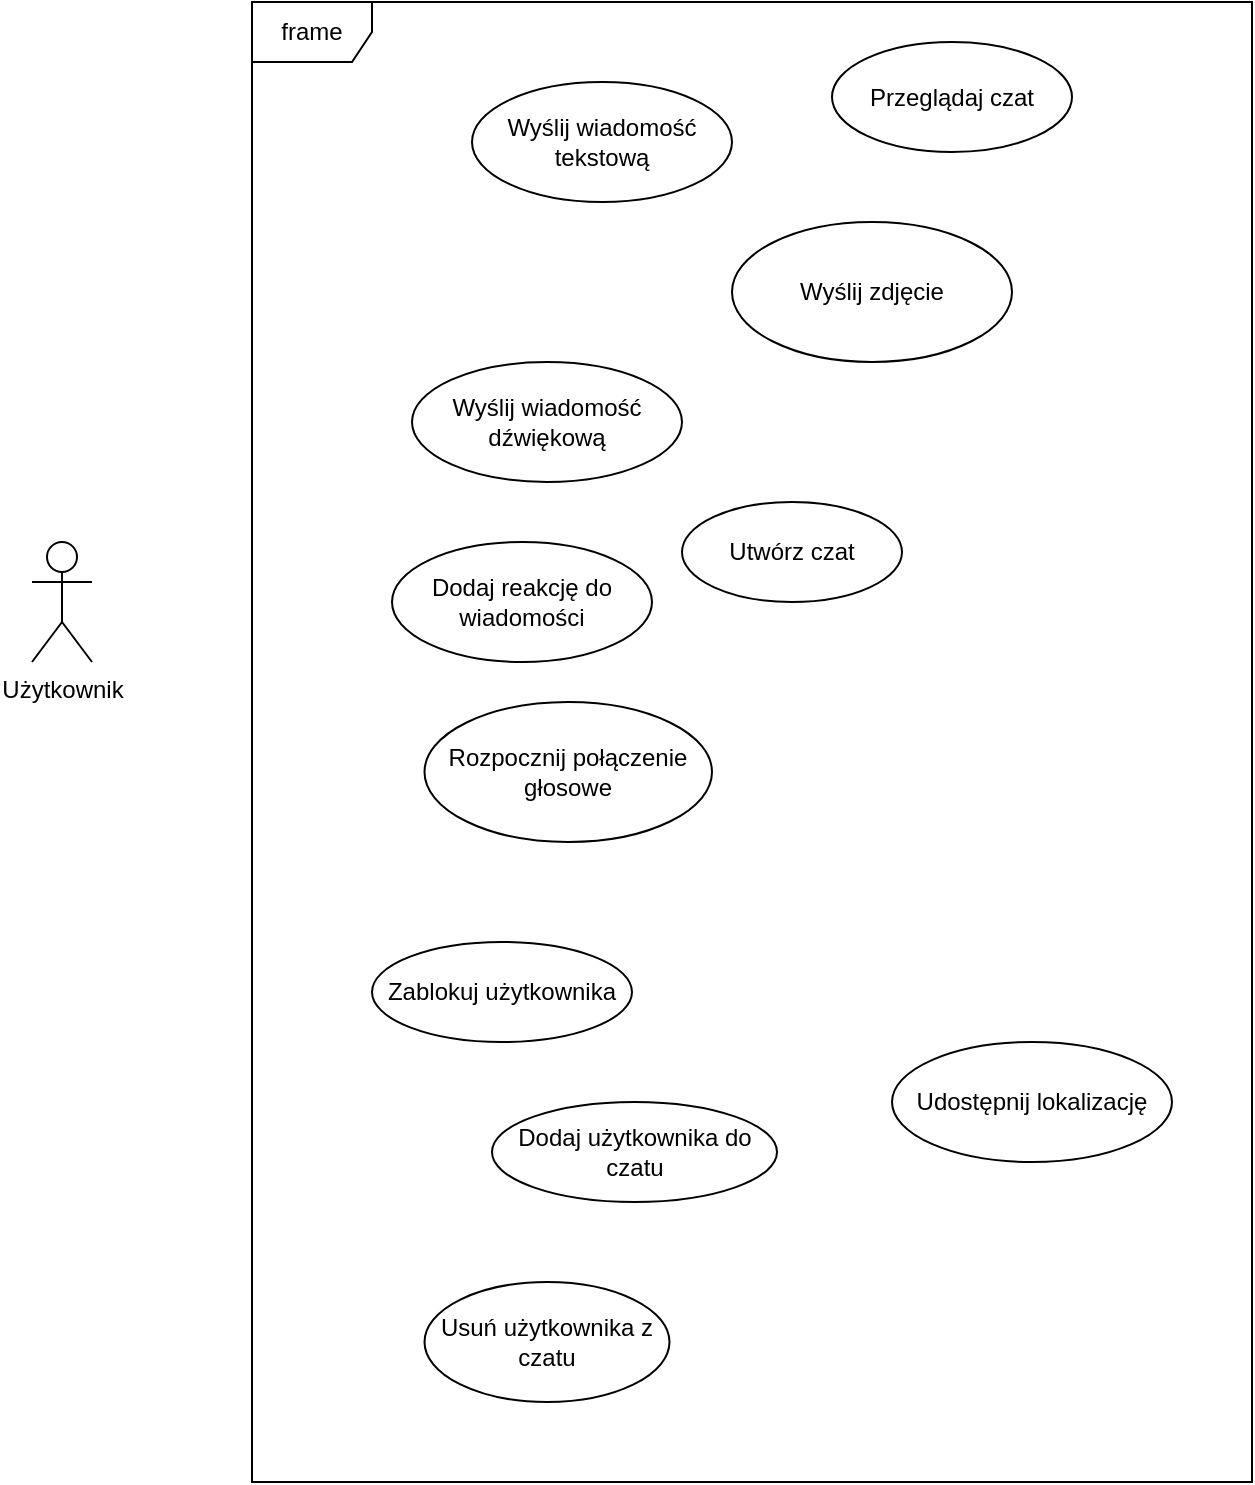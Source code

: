 <mxfile version="26.2.4" pages="3">
  <diagram name="Page-1" id="v_15SCE-572wQa_8veFo">
    <mxGraphModel dx="1190" dy="696" grid="1" gridSize="10" guides="1" tooltips="1" connect="1" arrows="1" fold="1" page="1" pageScale="1" pageWidth="850" pageHeight="1100" math="0" shadow="0">
      <root>
        <mxCell id="0" />
        <mxCell id="1" parent="0" />
        <mxCell id="vSTN6Diw2wIvGlX7Q6Qh-1" value="frame" style="shape=umlFrame;whiteSpace=wrap;html=1;pointerEvents=0;" parent="1" vertex="1">
          <mxGeometry x="210" y="60" width="500" height="740" as="geometry" />
        </mxCell>
        <mxCell id="vSTN6Diw2wIvGlX7Q6Qh-2" value="Użytkownik" style="shape=umlActor;verticalLabelPosition=bottom;verticalAlign=top;html=1;" parent="1" vertex="1">
          <mxGeometry x="100" y="330" width="30" height="60" as="geometry" />
        </mxCell>
        <mxCell id="rVkgeNe9eemyirqyG1fS-6" value="Zablokuj użytkownika" style="ellipse;whiteSpace=wrap;html=1;" vertex="1" parent="1">
          <mxGeometry x="270" y="530" width="130" height="50" as="geometry" />
        </mxCell>
        <mxCell id="rVkgeNe9eemyirqyG1fS-7" value="Dodaj użytkownika do czatu" style="ellipse;whiteSpace=wrap;html=1;" vertex="1" parent="1">
          <mxGeometry x="330" y="610" width="142.5" height="50" as="geometry" />
        </mxCell>
        <mxCell id="rVkgeNe9eemyirqyG1fS-8" value="Usuń użytkownika z czatu" style="ellipse;whiteSpace=wrap;html=1;" vertex="1" parent="1">
          <mxGeometry x="296.25" y="700" width="122.5" height="60" as="geometry" />
        </mxCell>
        <mxCell id="rVkgeNe9eemyirqyG1fS-9" value="Udostępnij lokalizację" style="ellipse;whiteSpace=wrap;html=1;" vertex="1" parent="1">
          <mxGeometry x="530" y="580" width="140" height="60" as="geometry" />
        </mxCell>
        <mxCell id="rVkgeNe9eemyirqyG1fS-10" value="Przeglądaj czat" style="ellipse;whiteSpace=wrap;html=1;" vertex="1" parent="1">
          <mxGeometry x="500" y="80" width="120" height="55" as="geometry" />
        </mxCell>
        <mxCell id="26oBZDTvgFsPIgkjkrH8-1" value="Wyślij wiadomość tekstową" style="ellipse;whiteSpace=wrap;html=1;" vertex="1" parent="1">
          <mxGeometry x="320" y="100" width="130" height="60" as="geometry" />
        </mxCell>
        <mxCell id="26oBZDTvgFsPIgkjkrH8-2" value="Wyślij zdjęcie" style="ellipse;whiteSpace=wrap;html=1;" vertex="1" parent="1">
          <mxGeometry x="450" y="170" width="140" height="70" as="geometry" />
        </mxCell>
        <mxCell id="26oBZDTvgFsPIgkjkrH8-3" value="Wyślij wiadomość dźwiękową" style="ellipse;whiteSpace=wrap;html=1;" vertex="1" parent="1">
          <mxGeometry x="290" y="240" width="135" height="60" as="geometry" />
        </mxCell>
        <mxCell id="26oBZDTvgFsPIgkjkrH8-4" value="Utwórz czat" style="ellipse;whiteSpace=wrap;html=1;" vertex="1" parent="1">
          <mxGeometry x="425" y="310" width="110" height="50" as="geometry" />
        </mxCell>
        <mxCell id="26oBZDTvgFsPIgkjkrH8-5" value="Dodaj reakcję do wiadomości" style="ellipse;whiteSpace=wrap;html=1;" vertex="1" parent="1">
          <mxGeometry x="280" y="330" width="130" height="60" as="geometry" />
        </mxCell>
        <mxCell id="26oBZDTvgFsPIgkjkrH8-6" value="Rozpocznij połączenie głosowe" style="ellipse;whiteSpace=wrap;html=1;" vertex="1" parent="1">
          <mxGeometry x="296.25" y="410" width="143.75" height="70" as="geometry" />
        </mxCell>
      </root>
    </mxGraphModel>
  </diagram>
  <diagram id="fFqvYXPcRhw6CR4nWzZR" name="Strona-2">
    <mxGraphModel dx="1428" dy="835" grid="1" gridSize="10" guides="1" tooltips="1" connect="1" arrows="1" fold="1" page="1" pageScale="1" pageWidth="827" pageHeight="1169" math="0" shadow="0">
      <root>
        <mxCell id="0" />
        <mxCell id="1" parent="0" />
        <mxCell id="-1WmBcpgsWetizu-c4b6-1" value="Zarządzanie użytkownikami" style="shape=umlFrame;whiteSpace=wrap;html=1;pointerEvents=0;width=320;height=30;" parent="1" vertex="1">
          <mxGeometry x="210" y="60" width="410" height="550" as="geometry" />
        </mxCell>
        <mxCell id="-1WmBcpgsWetizu-c4b6-43" style="edgeStyle=orthogonalEdgeStyle;rounded=0;orthogonalLoop=1;jettySize=auto;html=1;exitX=0.5;exitY=0.5;exitDx=0;exitDy=0;exitPerimeter=0;entryX=1;entryY=0.5;entryDx=0;entryDy=0;" parent="1" source="-1WmBcpgsWetizu-c4b6-2" target="-1WmBcpgsWetizu-c4b6-24" edge="1">
          <mxGeometry relative="1" as="geometry" />
        </mxCell>
        <mxCell id="-1WmBcpgsWetizu-c4b6-44" style="edgeStyle=orthogonalEdgeStyle;rounded=0;orthogonalLoop=1;jettySize=auto;html=1;exitX=0.5;exitY=0.5;exitDx=0;exitDy=0;exitPerimeter=0;entryX=1;entryY=0.5;entryDx=0;entryDy=0;" parent="1" source="-1WmBcpgsWetizu-c4b6-2" target="-1WmBcpgsWetizu-c4b6-11" edge="1">
          <mxGeometry relative="1" as="geometry" />
        </mxCell>
        <mxCell id="-1WmBcpgsWetizu-c4b6-2" value="&lt;div&gt;Instytucja publiczna&lt;/div&gt;&lt;div&gt;&lt;br&gt;&lt;/div&gt;" style="shape=umlActor;html=1;verticalLabelPosition=bottom;verticalAlign=top;align=center;" parent="1" vertex="1">
          <mxGeometry x="640" y="250" width="70" height="120" as="geometry" />
        </mxCell>
        <mxCell id="-1WmBcpgsWetizu-c4b6-3" value="Rejestracja nowego użytkownika" style="ellipse;whiteSpace=wrap;html=1;" parent="1" vertex="1">
          <mxGeometry x="230" y="100" width="150" height="40" as="geometry" />
        </mxCell>
        <mxCell id="-1WmBcpgsWetizu-c4b6-10" value="Logowanie użytkownika" style="ellipse;whiteSpace=wrap;html=1;" parent="1" vertex="1">
          <mxGeometry x="230" y="150" width="150" height="40" as="geometry" />
        </mxCell>
        <mxCell id="-1WmBcpgsWetizu-c4b6-11" value="Manualna weryfikacja konta" style="ellipse;whiteSpace=wrap;html=1;" parent="1" vertex="1">
          <mxGeometry x="430" y="250" width="150" height="40" as="geometry" />
        </mxCell>
        <mxCell id="-1WmBcpgsWetizu-c4b6-33" style="edgeStyle=orthogonalEdgeStyle;rounded=0;orthogonalLoop=1;jettySize=auto;html=1;exitX=0.5;exitY=0.5;exitDx=0;exitDy=0;exitPerimeter=0;" parent="1" source="-1WmBcpgsWetizu-c4b6-14" target="-1WmBcpgsWetizu-c4b6-16" edge="1">
          <mxGeometry relative="1" as="geometry" />
        </mxCell>
        <mxCell id="-1WmBcpgsWetizu-c4b6-34" style="edgeStyle=orthogonalEdgeStyle;rounded=0;orthogonalLoop=1;jettySize=auto;html=1;exitX=0.5;exitY=0.5;exitDx=0;exitDy=0;exitPerimeter=0;entryX=0;entryY=0.5;entryDx=0;entryDy=0;" parent="1" source="-1WmBcpgsWetizu-c4b6-14" target="-1WmBcpgsWetizu-c4b6-19" edge="1">
          <mxGeometry relative="1" as="geometry" />
        </mxCell>
        <mxCell id="-1WmBcpgsWetizu-c4b6-35" style="edgeStyle=orthogonalEdgeStyle;rounded=0;orthogonalLoop=1;jettySize=auto;html=1;exitX=0.5;exitY=0.5;exitDx=0;exitDy=0;exitPerimeter=0;entryX=0;entryY=0.5;entryDx=0;entryDy=0;" parent="1" source="-1WmBcpgsWetizu-c4b6-14" target="-1WmBcpgsWetizu-c4b6-20" edge="1">
          <mxGeometry relative="1" as="geometry" />
        </mxCell>
        <mxCell id="-1WmBcpgsWetizu-c4b6-36" style="edgeStyle=orthogonalEdgeStyle;rounded=0;orthogonalLoop=1;jettySize=auto;html=1;exitX=0.5;exitY=0.5;exitDx=0;exitDy=0;exitPerimeter=0;entryX=0;entryY=0.5;entryDx=0;entryDy=0;" parent="1" source="-1WmBcpgsWetizu-c4b6-14" target="-1WmBcpgsWetizu-c4b6-21" edge="1">
          <mxGeometry relative="1" as="geometry" />
        </mxCell>
        <mxCell id="-1WmBcpgsWetizu-c4b6-37" style="edgeStyle=orthogonalEdgeStyle;rounded=0;orthogonalLoop=1;jettySize=auto;html=1;exitX=0.5;exitY=0.5;exitDx=0;exitDy=0;exitPerimeter=0;entryX=0;entryY=0.5;entryDx=0;entryDy=0;" parent="1" source="-1WmBcpgsWetizu-c4b6-14" target="-1WmBcpgsWetizu-c4b6-22" edge="1">
          <mxGeometry relative="1" as="geometry" />
        </mxCell>
        <mxCell id="-1WmBcpgsWetizu-c4b6-38" style="edgeStyle=orthogonalEdgeStyle;rounded=0;orthogonalLoop=1;jettySize=auto;html=1;exitX=0.5;exitY=0.5;exitDx=0;exitDy=0;exitPerimeter=0;entryX=0;entryY=0.5;entryDx=0;entryDy=0;" parent="1" source="-1WmBcpgsWetizu-c4b6-14" target="-1WmBcpgsWetizu-c4b6-23" edge="1">
          <mxGeometry relative="1" as="geometry" />
        </mxCell>
        <mxCell id="-1WmBcpgsWetizu-c4b6-39" style="edgeStyle=orthogonalEdgeStyle;rounded=0;orthogonalLoop=1;jettySize=auto;html=1;exitX=0.5;exitY=0.5;exitDx=0;exitDy=0;exitPerimeter=0;" parent="1" source="-1WmBcpgsWetizu-c4b6-14" target="-1WmBcpgsWetizu-c4b6-18" edge="1">
          <mxGeometry relative="1" as="geometry" />
        </mxCell>
        <mxCell id="-1WmBcpgsWetizu-c4b6-40" style="edgeStyle=orthogonalEdgeStyle;rounded=0;orthogonalLoop=1;jettySize=auto;html=1;exitX=0.5;exitY=0.5;exitDx=0;exitDy=0;exitPerimeter=0;" parent="1" source="-1WmBcpgsWetizu-c4b6-14" target="-1WmBcpgsWetizu-c4b6-15" edge="1">
          <mxGeometry relative="1" as="geometry" />
        </mxCell>
        <mxCell id="-1WmBcpgsWetizu-c4b6-41" style="edgeStyle=orthogonalEdgeStyle;rounded=0;orthogonalLoop=1;jettySize=auto;html=1;exitX=0.5;exitY=0.5;exitDx=0;exitDy=0;exitPerimeter=0;entryX=0;entryY=0.5;entryDx=0;entryDy=0;" parent="1" source="-1WmBcpgsWetizu-c4b6-14" target="-1WmBcpgsWetizu-c4b6-10" edge="1">
          <mxGeometry relative="1" as="geometry" />
        </mxCell>
        <mxCell id="-1WmBcpgsWetizu-c4b6-42" style="edgeStyle=orthogonalEdgeStyle;rounded=0;orthogonalLoop=1;jettySize=auto;html=1;exitX=0.5;exitY=0.5;exitDx=0;exitDy=0;exitPerimeter=0;entryX=0;entryY=0.5;entryDx=0;entryDy=0;" parent="1" source="-1WmBcpgsWetizu-c4b6-14" target="-1WmBcpgsWetizu-c4b6-3" edge="1">
          <mxGeometry relative="1" as="geometry" />
        </mxCell>
        <mxCell id="-1WmBcpgsWetizu-c4b6-14" value="&lt;div&gt;Klient&lt;/div&gt;&lt;div&gt;&lt;br&gt;&lt;/div&gt;" style="shape=umlActor;html=1;verticalLabelPosition=bottom;verticalAlign=top;align=center;" parent="1" vertex="1">
          <mxGeometry x="120" y="240" width="70" height="120" as="geometry" />
        </mxCell>
        <mxCell id="-1WmBcpgsWetizu-c4b6-15" value="Edycja profilu" style="ellipse;whiteSpace=wrap;html=1;" parent="1" vertex="1">
          <mxGeometry x="230" y="200" width="150" height="40" as="geometry" />
        </mxCell>
        <mxCell id="-1WmBcpgsWetizu-c4b6-16" value="Resetowanie hasła" style="ellipse;whiteSpace=wrap;html=1;" parent="1" vertex="1">
          <mxGeometry x="230" y="300" width="150" height="40" as="geometry" />
        </mxCell>
        <mxCell id="-1WmBcpgsWetizu-c4b6-18" value="Zmiana hasła" style="ellipse;whiteSpace=wrap;html=1;" parent="1" vertex="1">
          <mxGeometry x="230" y="250" width="150" height="40" as="geometry" />
        </mxCell>
        <mxCell id="-1WmBcpgsWetizu-c4b6-19" value="Zarządzanie zaproszeniami" style="ellipse;whiteSpace=wrap;html=1;" parent="1" vertex="1">
          <mxGeometry x="230" y="350" width="150" height="40" as="geometry" />
        </mxCell>
        <mxCell id="-1WmBcpgsWetizu-c4b6-20" value="Zmiana ustawień prywatności" style="ellipse;whiteSpace=wrap;html=1;" parent="1" vertex="1">
          <mxGeometry x="230" y="400" width="150" height="40" as="geometry" />
        </mxCell>
        <mxCell id="-1WmBcpgsWetizu-c4b6-21" value="Przeglądanie historii logowania" style="ellipse;whiteSpace=wrap;html=1;" parent="1" vertex="1">
          <mxGeometry x="230" y="450" width="150" height="40" as="geometry" />
        </mxCell>
        <mxCell id="-1WmBcpgsWetizu-c4b6-22" value="Wylogowywanie z konta" style="ellipse;whiteSpace=wrap;html=1;" parent="1" vertex="1">
          <mxGeometry x="230" y="500" width="150" height="40" as="geometry" />
        </mxCell>
        <mxCell id="-1WmBcpgsWetizu-c4b6-23" value="Usuniecie konta" style="ellipse;whiteSpace=wrap;html=1;" parent="1" vertex="1">
          <mxGeometry x="230" y="550" width="150" height="40" as="geometry" />
        </mxCell>
        <mxCell id="-1WmBcpgsWetizu-c4b6-24" value="Rejestracja instytucji w systemie" style="ellipse;whiteSpace=wrap;html=1;" parent="1" vertex="1">
          <mxGeometry x="430" y="350" width="150" height="40" as="geometry" />
        </mxCell>
      </root>
    </mxGraphModel>
  </diagram>
  <diagram id="IFX__pMQv4V3y87GyHg5" name="Przypadki użycia grupy posty">
    <mxGraphModel grid="1" page="1" gridSize="10" guides="1" tooltips="1" connect="1" arrows="1" fold="1" pageScale="1" pageWidth="827" pageHeight="1169" math="0" shadow="0">
      <root>
        <mxCell id="0" />
        <mxCell id="1" parent="0" />
        <mxCell id="ee4mcXSeKS4e7yXFHOqT-1" value="" style="rounded=0;whiteSpace=wrap;html=1;" parent="1" vertex="1">
          <mxGeometry x="130" y="10" width="550" height="620" as="geometry" />
        </mxCell>
        <mxCell id="ee4mcXSeKS4e7yXFHOqT-3" value="Użytkownik" style="shape=umlActor;verticalLabelPosition=bottom;verticalAlign=top;html=1;outlineConnect=0;" parent="1" vertex="1">
          <mxGeometry x="740" y="160" width="30" height="60" as="geometry" />
        </mxCell>
        <mxCell id="ee4mcXSeKS4e7yXFHOqT-4" value="Stwórz grupę" style="ellipse;whiteSpace=wrap;html=1;" parent="1" vertex="1">
          <mxGeometry x="190" y="20" width="140" height="70" as="geometry" />
        </mxCell>
        <mxCell id="ee4mcXSeKS4e7yXFHOqT-5" value="Edytuj grupę" style="ellipse;whiteSpace=wrap;html=1;" parent="1" vertex="1">
          <mxGeometry x="210" y="100" width="140" height="70" as="geometry" />
        </mxCell>
        <mxCell id="ee4mcXSeKS4e7yXFHOqT-6" value="usuń grupę" style="ellipse;whiteSpace=wrap;html=1;" parent="1" vertex="1">
          <mxGeometry x="170" y="190" width="140" height="70" as="geometry" />
        </mxCell>
        <mxCell id="ee4mcXSeKS4e7yXFHOqT-7" value="Dodaj post" style="ellipse;whiteSpace=wrap;html=1;" parent="1" vertex="1">
          <mxGeometry x="480" y="30" width="140" height="70" as="geometry" />
        </mxCell>
        <mxCell id="ee4mcXSeKS4e7yXFHOqT-9" value="edytuj post" style="ellipse;whiteSpace=wrap;html=1;" parent="1" vertex="1">
          <mxGeometry x="480" y="120" width="140" height="70" as="geometry" />
        </mxCell>
        <mxCell id="ee4mcXSeKS4e7yXFHOqT-10" value="usuń post" style="ellipse;whiteSpace=wrap;html=1;" parent="1" vertex="1">
          <mxGeometry x="490" y="210" width="140" height="70" as="geometry" />
        </mxCell>
        <mxCell id="ee4mcXSeKS4e7yXFHOqT-11" value="dodaj komentarz" style="ellipse;whiteSpace=wrap;html=1;" parent="1" vertex="1">
          <mxGeometry x="344" y="280" width="140" height="70" as="geometry" />
        </mxCell>
        <mxCell id="ee4mcXSeKS4e7yXFHOqT-12" value="usuń komentarz" style="ellipse;whiteSpace=wrap;html=1;" parent="1" vertex="1">
          <mxGeometry x="380" y="360" width="140" height="70" as="geometry" />
        </mxCell>
        <mxCell id="ee4mcXSeKS4e7yXFHOqT-13" value="dodaj członków grupy" style="ellipse;whiteSpace=wrap;html=1;" parent="1" vertex="1">
          <mxGeometry x="160" y="390" width="140" height="70" as="geometry" />
        </mxCell>
        <mxCell id="ee4mcXSeKS4e7yXFHOqT-14" value="usuń członków grupy" style="ellipse;whiteSpace=wrap;html=1;" parent="1" vertex="1">
          <mxGeometry x="230" y="470" width="140" height="70" as="geometry" />
        </mxCell>
      </root>
    </mxGraphModel>
  </diagram>
</mxfile>
